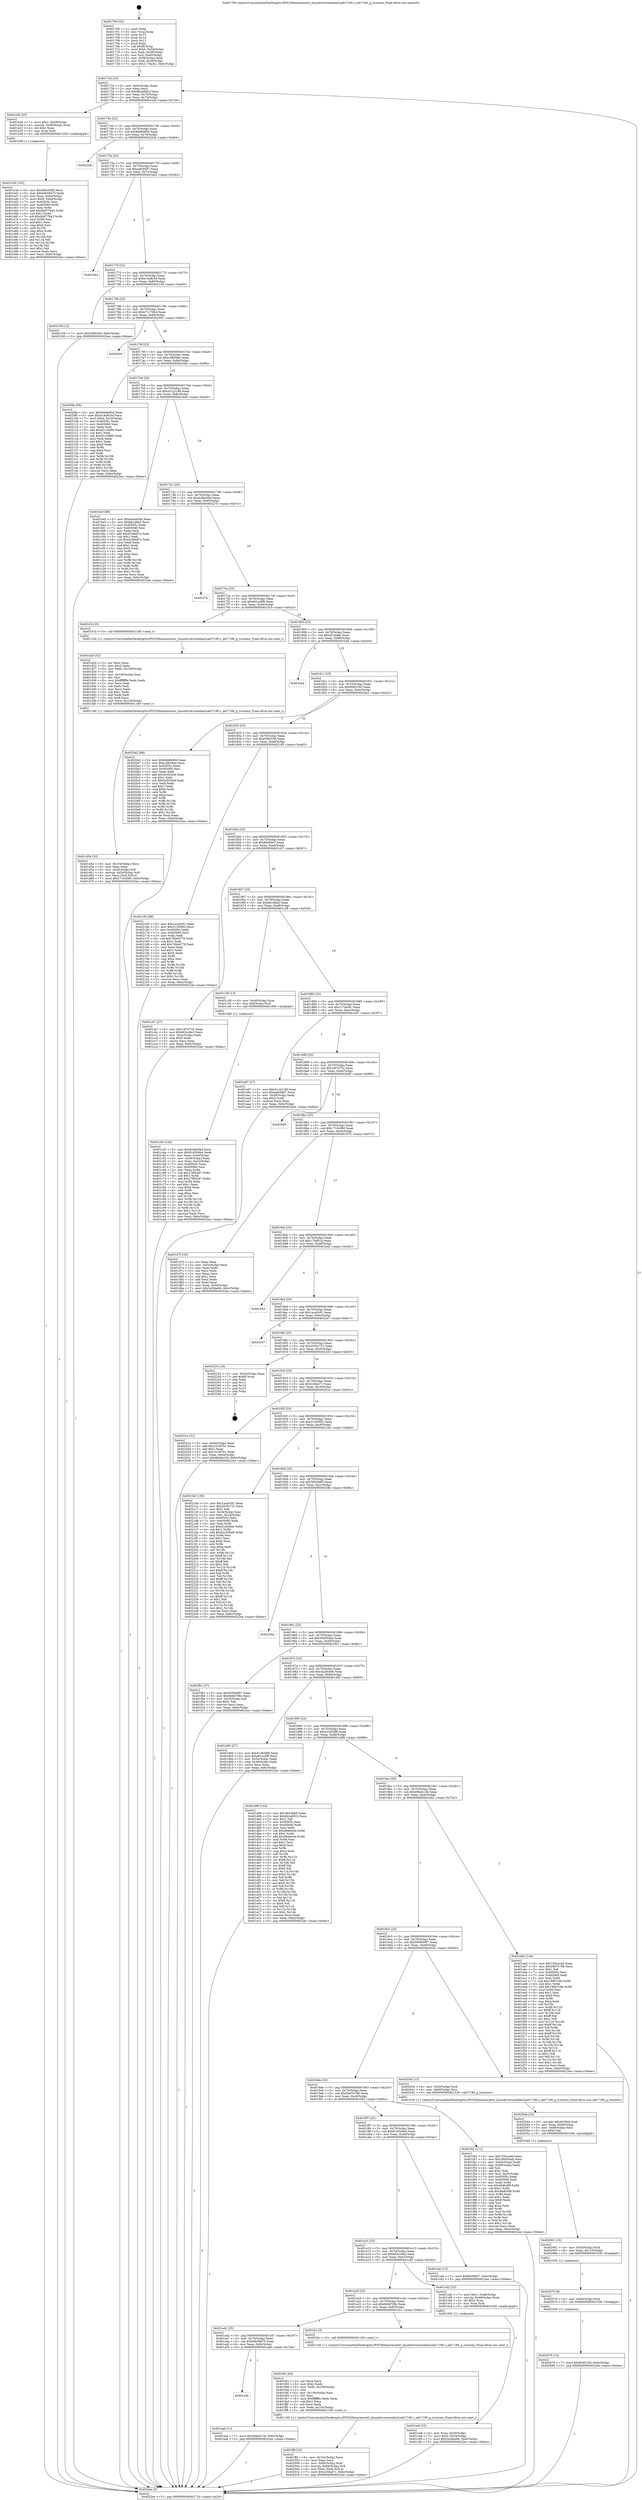 digraph "0x401700" {
  label = "0x401700 (/mnt/c/Users/mathe/Desktop/tcc/POCII/binaries/extr_linuxdriversmediai2cadv7180.c_adv7180_g_tvnorms_Final-ollvm.out::main(0))"
  labelloc = "t"
  node[shape=record]

  Entry [label="",width=0.3,height=0.3,shape=circle,fillcolor=black,style=filled]
  "0x40172d" [label="{
     0x40172d [23]\l
     | [instrs]\l
     &nbsp;&nbsp;0x40172d \<+3\>: mov -0x6c(%rbp),%eax\l
     &nbsp;&nbsp;0x401730 \<+2\>: mov %eax,%ecx\l
     &nbsp;&nbsp;0x401732 \<+6\>: sub $0x8b2a8923,%ecx\l
     &nbsp;&nbsp;0x401738 \<+3\>: mov %eax,-0x70(%rbp)\l
     &nbsp;&nbsp;0x40173b \<+3\>: mov %ecx,-0x74(%rbp)\l
     &nbsp;&nbsp;0x40173e \<+6\>: je 0000000000401e26 \<main+0x726\>\l
  }"]
  "0x401e26" [label="{
     0x401e26 [23]\l
     | [instrs]\l
     &nbsp;&nbsp;0x401e26 \<+7\>: movl $0x1,-0x58(%rbp)\l
     &nbsp;&nbsp;0x401e2d \<+4\>: movslq -0x58(%rbp),%rax\l
     &nbsp;&nbsp;0x401e31 \<+4\>: shl $0x2,%rax\l
     &nbsp;&nbsp;0x401e35 \<+3\>: mov %rax,%rdi\l
     &nbsp;&nbsp;0x401e38 \<+5\>: call 0000000000401050 \<malloc@plt\>\l
     | [calls]\l
     &nbsp;&nbsp;0x401050 \{1\} (unknown)\l
  }"]
  "0x401744" [label="{
     0x401744 [22]\l
     | [instrs]\l
     &nbsp;&nbsp;0x401744 \<+5\>: jmp 0000000000401749 \<main+0x49\>\l
     &nbsp;&nbsp;0x401749 \<+3\>: mov -0x70(%rbp),%eax\l
     &nbsp;&nbsp;0x40174c \<+5\>: sub $0x9eb9e85d,%eax\l
     &nbsp;&nbsp;0x401751 \<+3\>: mov %eax,-0x78(%rbp)\l
     &nbsp;&nbsp;0x401754 \<+6\>: je 00000000004022d4 \<main+0xbd4\>\l
  }"]
  Exit [label="",width=0.3,height=0.3,shape=circle,fillcolor=black,style=filled,peripheries=2]
  "0x4022d4" [label="{
     0x4022d4\l
  }", style=dashed]
  "0x40175a" [label="{
     0x40175a [22]\l
     | [instrs]\l
     &nbsp;&nbsp;0x40175a \<+5\>: jmp 000000000040175f \<main+0x5f\>\l
     &nbsp;&nbsp;0x40175f \<+3\>: mov -0x70(%rbp),%eax\l
     &nbsp;&nbsp;0x401762 \<+5\>: sub $0xaafc9487,%eax\l
     &nbsp;&nbsp;0x401767 \<+3\>: mov %eax,-0x7c(%rbp)\l
     &nbsp;&nbsp;0x40176a \<+6\>: je 0000000000401ab2 \<main+0x3b2\>\l
  }"]
  "0x402079" [label="{
     0x402079 [12]\l
     | [instrs]\l
     &nbsp;&nbsp;0x402079 \<+7\>: movl $0xf04f2160,-0x6c(%rbp)\l
     &nbsp;&nbsp;0x402080 \<+5\>: jmp 00000000004022ee \<main+0xbee\>\l
  }"]
  "0x401ab2" [label="{
     0x401ab2\l
  }", style=dashed]
  "0x401770" [label="{
     0x401770 [22]\l
     | [instrs]\l
     &nbsp;&nbsp;0x401770 \<+5\>: jmp 0000000000401775 \<main+0x75\>\l
     &nbsp;&nbsp;0x401775 \<+3\>: mov -0x70(%rbp),%eax\l
     &nbsp;&nbsp;0x401778 \<+5\>: sub $0xb14d8c5d,%eax\l
     &nbsp;&nbsp;0x40177d \<+3\>: mov %eax,-0x80(%rbp)\l
     &nbsp;&nbsp;0x401780 \<+6\>: je 0000000000402159 \<main+0xa59\>\l
  }"]
  "0x402070" [label="{
     0x402070 [9]\l
     | [instrs]\l
     &nbsp;&nbsp;0x402070 \<+4\>: mov -0x60(%rbp),%rdi\l
     &nbsp;&nbsp;0x402074 \<+5\>: call 0000000000401030 \<free@plt\>\l
     | [calls]\l
     &nbsp;&nbsp;0x401030 \{1\} (unknown)\l
  }"]
  "0x402159" [label="{
     0x402159 [12]\l
     | [instrs]\l
     &nbsp;&nbsp;0x402159 \<+7\>: movl $0xf1f60336,-0x6c(%rbp)\l
     &nbsp;&nbsp;0x402160 \<+5\>: jmp 00000000004022ee \<main+0xbee\>\l
  }"]
  "0x401786" [label="{
     0x401786 [25]\l
     | [instrs]\l
     &nbsp;&nbsp;0x401786 \<+5\>: jmp 000000000040178b \<main+0x8b\>\l
     &nbsp;&nbsp;0x40178b \<+3\>: mov -0x70(%rbp),%eax\l
     &nbsp;&nbsp;0x40178e \<+5\>: sub $0xb71176b4,%eax\l
     &nbsp;&nbsp;0x401793 \<+6\>: mov %eax,-0x84(%rbp)\l
     &nbsp;&nbsp;0x401799 \<+6\>: je 0000000000402091 \<main+0x991\>\l
  }"]
  "0x402061" [label="{
     0x402061 [15]\l
     | [instrs]\l
     &nbsp;&nbsp;0x402061 \<+4\>: mov -0x50(%rbp),%rdi\l
     &nbsp;&nbsp;0x402065 \<+6\>: mov %eax,-0x110(%rbp)\l
     &nbsp;&nbsp;0x40206b \<+5\>: call 0000000000401030 \<free@plt\>\l
     | [calls]\l
     &nbsp;&nbsp;0x401030 \{1\} (unknown)\l
  }"]
  "0x402091" [label="{
     0x402091\l
  }", style=dashed]
  "0x40179f" [label="{
     0x40179f [25]\l
     | [instrs]\l
     &nbsp;&nbsp;0x40179f \<+5\>: jmp 00000000004017a4 \<main+0xa4\>\l
     &nbsp;&nbsp;0x4017a4 \<+3\>: mov -0x70(%rbp),%eax\l
     &nbsp;&nbsp;0x4017a7 \<+5\>: sub $0xc3fb59ee,%eax\l
     &nbsp;&nbsp;0x4017ac \<+6\>: mov %eax,-0x88(%rbp)\l
     &nbsp;&nbsp;0x4017b2 \<+6\>: je 00000000004020fa \<main+0x9fa\>\l
  }"]
  "0x40204a" [label="{
     0x40204a [23]\l
     | [instrs]\l
     &nbsp;&nbsp;0x40204a \<+10\>: movabs $0x4030b6,%rdi\l
     &nbsp;&nbsp;0x402054 \<+3\>: mov %eax,-0x68(%rbp)\l
     &nbsp;&nbsp;0x402057 \<+3\>: mov -0x68(%rbp),%esi\l
     &nbsp;&nbsp;0x40205a \<+2\>: mov $0x0,%al\l
     &nbsp;&nbsp;0x40205c \<+5\>: call 0000000000401040 \<printf@plt\>\l
     | [calls]\l
     &nbsp;&nbsp;0x401040 \{1\} (unknown)\l
  }"]
  "0x4020fa" [label="{
     0x4020fa [95]\l
     | [instrs]\l
     &nbsp;&nbsp;0x4020fa \<+5\>: mov $0x9eb9e85d,%eax\l
     &nbsp;&nbsp;0x4020ff \<+5\>: mov $0xb14d8c5d,%ecx\l
     &nbsp;&nbsp;0x402104 \<+7\>: movl $0x0,-0x34(%rbp)\l
     &nbsp;&nbsp;0x40210b \<+7\>: mov 0x40505c,%edx\l
     &nbsp;&nbsp;0x402112 \<+7\>: mov 0x405060,%esi\l
     &nbsp;&nbsp;0x402119 \<+2\>: mov %edx,%edi\l
     &nbsp;&nbsp;0x40211b \<+6\>: add $0xd21448f4,%edi\l
     &nbsp;&nbsp;0x402121 \<+3\>: sub $0x1,%edi\l
     &nbsp;&nbsp;0x402124 \<+6\>: sub $0xd21448f4,%edi\l
     &nbsp;&nbsp;0x40212a \<+3\>: imul %edi,%edx\l
     &nbsp;&nbsp;0x40212d \<+3\>: and $0x1,%edx\l
     &nbsp;&nbsp;0x402130 \<+3\>: cmp $0x0,%edx\l
     &nbsp;&nbsp;0x402133 \<+4\>: sete %r8b\l
     &nbsp;&nbsp;0x402137 \<+3\>: cmp $0xa,%esi\l
     &nbsp;&nbsp;0x40213a \<+4\>: setl %r9b\l
     &nbsp;&nbsp;0x40213e \<+3\>: mov %r8b,%r10b\l
     &nbsp;&nbsp;0x402141 \<+3\>: and %r9b,%r10b\l
     &nbsp;&nbsp;0x402144 \<+3\>: xor %r9b,%r8b\l
     &nbsp;&nbsp;0x402147 \<+3\>: or %r8b,%r10b\l
     &nbsp;&nbsp;0x40214a \<+4\>: test $0x1,%r10b\l
     &nbsp;&nbsp;0x40214e \<+3\>: cmovne %ecx,%eax\l
     &nbsp;&nbsp;0x402151 \<+3\>: mov %eax,-0x6c(%rbp)\l
     &nbsp;&nbsp;0x402154 \<+5\>: jmp 00000000004022ee \<main+0xbee\>\l
  }"]
  "0x4017b8" [label="{
     0x4017b8 [25]\l
     | [instrs]\l
     &nbsp;&nbsp;0x4017b8 \<+5\>: jmp 00000000004017bd \<main+0xbd\>\l
     &nbsp;&nbsp;0x4017bd \<+3\>: mov -0x70(%rbp),%eax\l
     &nbsp;&nbsp;0x4017c0 \<+5\>: sub $0xd1c22166,%eax\l
     &nbsp;&nbsp;0x4017c5 \<+6\>: mov %eax,-0x8c(%rbp)\l
     &nbsp;&nbsp;0x4017cb \<+6\>: je 0000000000401be0 \<main+0x4e0\>\l
  }"]
  "0x401ffd" [label="{
     0x401ffd [33]\l
     | [instrs]\l
     &nbsp;&nbsp;0x401ffd \<+6\>: mov -0x10c(%rbp),%ecx\l
     &nbsp;&nbsp;0x402003 \<+3\>: imul %eax,%ecx\l
     &nbsp;&nbsp;0x402006 \<+4\>: mov -0x60(%rbp),%rdi\l
     &nbsp;&nbsp;0x40200a \<+4\>: movslq -0x64(%rbp),%r8\l
     &nbsp;&nbsp;0x40200e \<+4\>: mov %ecx,(%rdi,%r8,4)\l
     &nbsp;&nbsp;0x402012 \<+7\>: movl $0x2c5fad71,-0x6c(%rbp)\l
     &nbsp;&nbsp;0x402019 \<+5\>: jmp 00000000004022ee \<main+0xbee\>\l
  }"]
  "0x401be0" [label="{
     0x401be0 [88]\l
     | [instrs]\l
     &nbsp;&nbsp;0x401be0 \<+5\>: mov $0xdc8eb5bd,%eax\l
     &nbsp;&nbsp;0x401be5 \<+5\>: mov $0xbb1d6e2,%ecx\l
     &nbsp;&nbsp;0x401bea \<+7\>: mov 0x40505c,%edx\l
     &nbsp;&nbsp;0x401bf1 \<+7\>: mov 0x405060,%esi\l
     &nbsp;&nbsp;0x401bf8 \<+2\>: mov %edx,%edi\l
     &nbsp;&nbsp;0x401bfa \<+6\>: add $0x4248e87c,%edi\l
     &nbsp;&nbsp;0x401c00 \<+3\>: sub $0x1,%edi\l
     &nbsp;&nbsp;0x401c03 \<+6\>: sub $0x4248e87c,%edi\l
     &nbsp;&nbsp;0x401c09 \<+3\>: imul %edi,%edx\l
     &nbsp;&nbsp;0x401c0c \<+3\>: and $0x1,%edx\l
     &nbsp;&nbsp;0x401c0f \<+3\>: cmp $0x0,%edx\l
     &nbsp;&nbsp;0x401c12 \<+4\>: sete %r8b\l
     &nbsp;&nbsp;0x401c16 \<+3\>: cmp $0xa,%esi\l
     &nbsp;&nbsp;0x401c19 \<+4\>: setl %r9b\l
     &nbsp;&nbsp;0x401c1d \<+3\>: mov %r8b,%r10b\l
     &nbsp;&nbsp;0x401c20 \<+3\>: and %r9b,%r10b\l
     &nbsp;&nbsp;0x401c23 \<+3\>: xor %r9b,%r8b\l
     &nbsp;&nbsp;0x401c26 \<+3\>: or %r8b,%r10b\l
     &nbsp;&nbsp;0x401c29 \<+4\>: test $0x1,%r10b\l
     &nbsp;&nbsp;0x401c2d \<+3\>: cmovne %ecx,%eax\l
     &nbsp;&nbsp;0x401c30 \<+3\>: mov %eax,-0x6c(%rbp)\l
     &nbsp;&nbsp;0x401c33 \<+5\>: jmp 00000000004022ee \<main+0xbee\>\l
  }"]
  "0x4017d1" [label="{
     0x4017d1 [25]\l
     | [instrs]\l
     &nbsp;&nbsp;0x4017d1 \<+5\>: jmp 00000000004017d6 \<main+0xd6\>\l
     &nbsp;&nbsp;0x4017d6 \<+3\>: mov -0x70(%rbp),%eax\l
     &nbsp;&nbsp;0x4017d9 \<+5\>: sub $0xdc8eb5bd,%eax\l
     &nbsp;&nbsp;0x4017de \<+6\>: mov %eax,-0x90(%rbp)\l
     &nbsp;&nbsp;0x4017e4 \<+6\>: je 000000000040227e \<main+0xb7e\>\l
  }"]
  "0x401fd1" [label="{
     0x401fd1 [44]\l
     | [instrs]\l
     &nbsp;&nbsp;0x401fd1 \<+2\>: xor %ecx,%ecx\l
     &nbsp;&nbsp;0x401fd3 \<+5\>: mov $0x2,%edx\l
     &nbsp;&nbsp;0x401fd8 \<+6\>: mov %edx,-0x108(%rbp)\l
     &nbsp;&nbsp;0x401fde \<+1\>: cltd\l
     &nbsp;&nbsp;0x401fdf \<+6\>: mov -0x108(%rbp),%esi\l
     &nbsp;&nbsp;0x401fe5 \<+2\>: idiv %esi\l
     &nbsp;&nbsp;0x401fe7 \<+6\>: imul $0xfffffffe,%edx,%edx\l
     &nbsp;&nbsp;0x401fed \<+3\>: sub $0x1,%ecx\l
     &nbsp;&nbsp;0x401ff0 \<+2\>: sub %ecx,%edx\l
     &nbsp;&nbsp;0x401ff2 \<+6\>: mov %edx,-0x10c(%rbp)\l
     &nbsp;&nbsp;0x401ff8 \<+5\>: call 0000000000401160 \<next_i\>\l
     | [calls]\l
     &nbsp;&nbsp;0x401160 \{1\} (/mnt/c/Users/mathe/Desktop/tcc/POCII/binaries/extr_linuxdriversmediai2cadv7180.c_adv7180_g_tvnorms_Final-ollvm.out::next_i)\l
  }"]
  "0x40227e" [label="{
     0x40227e\l
  }", style=dashed]
  "0x4017ea" [label="{
     0x4017ea [25]\l
     | [instrs]\l
     &nbsp;&nbsp;0x4017ea \<+5\>: jmp 00000000004017ef \<main+0xef\>\l
     &nbsp;&nbsp;0x4017ef \<+3\>: mov -0x70(%rbp),%eax\l
     &nbsp;&nbsp;0x4017f2 \<+5\>: sub $0xe61ac6f9,%eax\l
     &nbsp;&nbsp;0x4017f7 \<+6\>: mov %eax,-0x94(%rbp)\l
     &nbsp;&nbsp;0x4017fd \<+6\>: je 0000000000401d1b \<main+0x61b\>\l
  }"]
  "0x401a5b" [label="{
     0x401a5b\l
  }", style=dashed]
  "0x401d1b" [label="{
     0x401d1b [5]\l
     | [instrs]\l
     &nbsp;&nbsp;0x401d1b \<+5\>: call 0000000000401160 \<next_i\>\l
     | [calls]\l
     &nbsp;&nbsp;0x401160 \{1\} (/mnt/c/Users/mathe/Desktop/tcc/POCII/binaries/extr_linuxdriversmediai2cadv7180.c_adv7180_g_tvnorms_Final-ollvm.out::next_i)\l
  }"]
  "0x401803" [label="{
     0x401803 [25]\l
     | [instrs]\l
     &nbsp;&nbsp;0x401803 \<+5\>: jmp 0000000000401808 \<main+0x108\>\l
     &nbsp;&nbsp;0x401808 \<+3\>: mov -0x70(%rbp),%eax\l
     &nbsp;&nbsp;0x40180b \<+5\>: sub $0xef1cdafb,%eax\l
     &nbsp;&nbsp;0x401810 \<+6\>: mov %eax,-0x98(%rbp)\l
     &nbsp;&nbsp;0x401816 \<+6\>: je 0000000000401bd4 \<main+0x4d4\>\l
  }"]
  "0x401ea6" [label="{
     0x401ea6 [12]\l
     | [instrs]\l
     &nbsp;&nbsp;0x401ea6 \<+7\>: movl $0x494eb13b,-0x6c(%rbp)\l
     &nbsp;&nbsp;0x401ead \<+5\>: jmp 00000000004022ee \<main+0xbee\>\l
  }"]
  "0x401bd4" [label="{
     0x401bd4\l
  }", style=dashed]
  "0x40181c" [label="{
     0x40181c [25]\l
     | [instrs]\l
     &nbsp;&nbsp;0x40181c \<+5\>: jmp 0000000000401821 \<main+0x121\>\l
     &nbsp;&nbsp;0x401821 \<+3\>: mov -0x70(%rbp),%eax\l
     &nbsp;&nbsp;0x401824 \<+5\>: sub $0xf04f2160,%eax\l
     &nbsp;&nbsp;0x401829 \<+6\>: mov %eax,-0x9c(%rbp)\l
     &nbsp;&nbsp;0x40182f \<+6\>: je 00000000004020a2 \<main+0x9a2\>\l
  }"]
  "0x401a42" [label="{
     0x401a42 [25]\l
     | [instrs]\l
     &nbsp;&nbsp;0x401a42 \<+5\>: jmp 0000000000401a47 \<main+0x347\>\l
     &nbsp;&nbsp;0x401a47 \<+3\>: mov -0x70(%rbp),%eax\l
     &nbsp;&nbsp;0x401a4a \<+5\>: sub $0x6db59d75,%eax\l
     &nbsp;&nbsp;0x401a4f \<+6\>: mov %eax,-0xf4(%rbp)\l
     &nbsp;&nbsp;0x401a55 \<+6\>: je 0000000000401ea6 \<main+0x7a6\>\l
  }"]
  "0x4020a2" [label="{
     0x4020a2 [88]\l
     | [instrs]\l
     &nbsp;&nbsp;0x4020a2 \<+5\>: mov $0x9eb9e85d,%eax\l
     &nbsp;&nbsp;0x4020a7 \<+5\>: mov $0xc3fb59ee,%ecx\l
     &nbsp;&nbsp;0x4020ac \<+7\>: mov 0x40505c,%edx\l
     &nbsp;&nbsp;0x4020b3 \<+7\>: mov 0x405060,%esi\l
     &nbsp;&nbsp;0x4020ba \<+2\>: mov %edx,%edi\l
     &nbsp;&nbsp;0x4020bc \<+6\>: add $0x3e3f1b0d,%edi\l
     &nbsp;&nbsp;0x4020c2 \<+3\>: sub $0x1,%edi\l
     &nbsp;&nbsp;0x4020c5 \<+6\>: sub $0x3e3f1b0d,%edi\l
     &nbsp;&nbsp;0x4020cb \<+3\>: imul %edi,%edx\l
     &nbsp;&nbsp;0x4020ce \<+3\>: and $0x1,%edx\l
     &nbsp;&nbsp;0x4020d1 \<+3\>: cmp $0x0,%edx\l
     &nbsp;&nbsp;0x4020d4 \<+4\>: sete %r8b\l
     &nbsp;&nbsp;0x4020d8 \<+3\>: cmp $0xa,%esi\l
     &nbsp;&nbsp;0x4020db \<+4\>: setl %r9b\l
     &nbsp;&nbsp;0x4020df \<+3\>: mov %r8b,%r10b\l
     &nbsp;&nbsp;0x4020e2 \<+3\>: and %r9b,%r10b\l
     &nbsp;&nbsp;0x4020e5 \<+3\>: xor %r9b,%r8b\l
     &nbsp;&nbsp;0x4020e8 \<+3\>: or %r8b,%r10b\l
     &nbsp;&nbsp;0x4020eb \<+4\>: test $0x1,%r10b\l
     &nbsp;&nbsp;0x4020ef \<+3\>: cmovne %ecx,%eax\l
     &nbsp;&nbsp;0x4020f2 \<+3\>: mov %eax,-0x6c(%rbp)\l
     &nbsp;&nbsp;0x4020f5 \<+5\>: jmp 00000000004022ee \<main+0xbee\>\l
  }"]
  "0x401835" [label="{
     0x401835 [25]\l
     | [instrs]\l
     &nbsp;&nbsp;0x401835 \<+5\>: jmp 000000000040183a \<main+0x13a\>\l
     &nbsp;&nbsp;0x40183a \<+3\>: mov -0x70(%rbp),%eax\l
     &nbsp;&nbsp;0x40183d \<+5\>: sub $0xf1f60336,%eax\l
     &nbsp;&nbsp;0x401842 \<+6\>: mov %eax,-0xa0(%rbp)\l
     &nbsp;&nbsp;0x401848 \<+6\>: je 0000000000402165 \<main+0xa65\>\l
  }"]
  "0x401fcc" [label="{
     0x401fcc [5]\l
     | [instrs]\l
     &nbsp;&nbsp;0x401fcc \<+5\>: call 0000000000401160 \<next_i\>\l
     | [calls]\l
     &nbsp;&nbsp;0x401160 \{1\} (/mnt/c/Users/mathe/Desktop/tcc/POCII/binaries/extr_linuxdriversmediai2cadv7180.c_adv7180_g_tvnorms_Final-ollvm.out::next_i)\l
  }"]
  "0x402165" [label="{
     0x402165 [88]\l
     | [instrs]\l
     &nbsp;&nbsp;0x402165 \<+5\>: mov $0x1aca5c91,%eax\l
     &nbsp;&nbsp;0x40216a \<+5\>: mov $0x31305f02,%ecx\l
     &nbsp;&nbsp;0x40216f \<+7\>: mov 0x40505c,%edx\l
     &nbsp;&nbsp;0x402176 \<+7\>: mov 0x405060,%esi\l
     &nbsp;&nbsp;0x40217d \<+2\>: mov %edx,%edi\l
     &nbsp;&nbsp;0x40217f \<+6\>: sub $0x76bbd778,%edi\l
     &nbsp;&nbsp;0x402185 \<+3\>: sub $0x1,%edi\l
     &nbsp;&nbsp;0x402188 \<+6\>: add $0x76bbd778,%edi\l
     &nbsp;&nbsp;0x40218e \<+3\>: imul %edi,%edx\l
     &nbsp;&nbsp;0x402191 \<+3\>: and $0x1,%edx\l
     &nbsp;&nbsp;0x402194 \<+3\>: cmp $0x0,%edx\l
     &nbsp;&nbsp;0x402197 \<+4\>: sete %r8b\l
     &nbsp;&nbsp;0x40219b \<+3\>: cmp $0xa,%esi\l
     &nbsp;&nbsp;0x40219e \<+4\>: setl %r9b\l
     &nbsp;&nbsp;0x4021a2 \<+3\>: mov %r8b,%r10b\l
     &nbsp;&nbsp;0x4021a5 \<+3\>: and %r9b,%r10b\l
     &nbsp;&nbsp;0x4021a8 \<+3\>: xor %r9b,%r8b\l
     &nbsp;&nbsp;0x4021ab \<+3\>: or %r8b,%r10b\l
     &nbsp;&nbsp;0x4021ae \<+4\>: test $0x1,%r10b\l
     &nbsp;&nbsp;0x4021b2 \<+3\>: cmovne %ecx,%eax\l
     &nbsp;&nbsp;0x4021b5 \<+3\>: mov %eax,-0x6c(%rbp)\l
     &nbsp;&nbsp;0x4021b8 \<+5\>: jmp 00000000004022ee \<main+0xbee\>\l
  }"]
  "0x40184e" [label="{
     0x40184e [25]\l
     | [instrs]\l
     &nbsp;&nbsp;0x40184e \<+5\>: jmp 0000000000401853 \<main+0x153\>\l
     &nbsp;&nbsp;0x401853 \<+3\>: mov -0x70(%rbp),%eax\l
     &nbsp;&nbsp;0x401856 \<+5\>: sub $0x8d39d07,%eax\l
     &nbsp;&nbsp;0x40185b \<+6\>: mov %eax,-0xa4(%rbp)\l
     &nbsp;&nbsp;0x401861 \<+6\>: je 0000000000401cb7 \<main+0x5b7\>\l
  }"]
  "0x401e3d" [label="{
     0x401e3d [105]\l
     | [instrs]\l
     &nbsp;&nbsp;0x401e3d \<+5\>: mov $0x383c94f5,%ecx\l
     &nbsp;&nbsp;0x401e42 \<+5\>: mov $0x6db59d75,%edx\l
     &nbsp;&nbsp;0x401e47 \<+4\>: mov %rax,-0x60(%rbp)\l
     &nbsp;&nbsp;0x401e4b \<+7\>: movl $0x0,-0x64(%rbp)\l
     &nbsp;&nbsp;0x401e52 \<+7\>: mov 0x40505c,%esi\l
     &nbsp;&nbsp;0x401e59 \<+8\>: mov 0x405060,%r8d\l
     &nbsp;&nbsp;0x401e61 \<+3\>: mov %esi,%r9d\l
     &nbsp;&nbsp;0x401e64 \<+7\>: add $0x4b977b43,%r9d\l
     &nbsp;&nbsp;0x401e6b \<+4\>: sub $0x1,%r9d\l
     &nbsp;&nbsp;0x401e6f \<+7\>: sub $0x4b977b43,%r9d\l
     &nbsp;&nbsp;0x401e76 \<+4\>: imul %r9d,%esi\l
     &nbsp;&nbsp;0x401e7a \<+3\>: and $0x1,%esi\l
     &nbsp;&nbsp;0x401e7d \<+3\>: cmp $0x0,%esi\l
     &nbsp;&nbsp;0x401e80 \<+4\>: sete %r10b\l
     &nbsp;&nbsp;0x401e84 \<+4\>: cmp $0xa,%r8d\l
     &nbsp;&nbsp;0x401e88 \<+4\>: setl %r11b\l
     &nbsp;&nbsp;0x401e8c \<+3\>: mov %r10b,%bl\l
     &nbsp;&nbsp;0x401e8f \<+3\>: and %r11b,%bl\l
     &nbsp;&nbsp;0x401e92 \<+3\>: xor %r11b,%r10b\l
     &nbsp;&nbsp;0x401e95 \<+3\>: or %r10b,%bl\l
     &nbsp;&nbsp;0x401e98 \<+3\>: test $0x1,%bl\l
     &nbsp;&nbsp;0x401e9b \<+3\>: cmovne %edx,%ecx\l
     &nbsp;&nbsp;0x401e9e \<+3\>: mov %ecx,-0x6c(%rbp)\l
     &nbsp;&nbsp;0x401ea1 \<+5\>: jmp 00000000004022ee \<main+0xbee\>\l
  }"]
  "0x401cb7" [label="{
     0x401cb7 [27]\l
     | [instrs]\l
     &nbsp;&nbsp;0x401cb7 \<+5\>: mov $0x14f7d752,%eax\l
     &nbsp;&nbsp;0x401cbc \<+5\>: mov $0x663cc8e2,%ecx\l
     &nbsp;&nbsp;0x401cc1 \<+3\>: mov -0x2c(%rbp),%edx\l
     &nbsp;&nbsp;0x401cc4 \<+3\>: cmp $0x0,%edx\l
     &nbsp;&nbsp;0x401cc7 \<+3\>: cmove %ecx,%eax\l
     &nbsp;&nbsp;0x401cca \<+3\>: mov %eax,-0x6c(%rbp)\l
     &nbsp;&nbsp;0x401ccd \<+5\>: jmp 00000000004022ee \<main+0xbee\>\l
  }"]
  "0x401867" [label="{
     0x401867 [25]\l
     | [instrs]\l
     &nbsp;&nbsp;0x401867 \<+5\>: jmp 000000000040186c \<main+0x16c\>\l
     &nbsp;&nbsp;0x40186c \<+3\>: mov -0x70(%rbp),%eax\l
     &nbsp;&nbsp;0x40186f \<+5\>: sub $0xbb1d6e2,%eax\l
     &nbsp;&nbsp;0x401874 \<+6\>: mov %eax,-0xa8(%rbp)\l
     &nbsp;&nbsp;0x40187a \<+6\>: je 0000000000401c38 \<main+0x538\>\l
  }"]
  "0x401d54" [label="{
     0x401d54 [33]\l
     | [instrs]\l
     &nbsp;&nbsp;0x401d54 \<+6\>: mov -0x104(%rbp),%ecx\l
     &nbsp;&nbsp;0x401d5a \<+3\>: imul %eax,%ecx\l
     &nbsp;&nbsp;0x401d5d \<+4\>: mov -0x50(%rbp),%r8\l
     &nbsp;&nbsp;0x401d61 \<+4\>: movslq -0x54(%rbp),%r9\l
     &nbsp;&nbsp;0x401d65 \<+4\>: mov %ecx,(%r8,%r9,4)\l
     &nbsp;&nbsp;0x401d69 \<+7\>: movl $0x1716c080,-0x6c(%rbp)\l
     &nbsp;&nbsp;0x401d70 \<+5\>: jmp 00000000004022ee \<main+0xbee\>\l
  }"]
  "0x401c38" [label="{
     0x401c38 [13]\l
     | [instrs]\l
     &nbsp;&nbsp;0x401c38 \<+4\>: mov -0x40(%rbp),%rax\l
     &nbsp;&nbsp;0x401c3c \<+4\>: mov 0x8(%rax),%rdi\l
     &nbsp;&nbsp;0x401c40 \<+5\>: call 0000000000401060 \<atoi@plt\>\l
     | [calls]\l
     &nbsp;&nbsp;0x401060 \{1\} (unknown)\l
  }"]
  "0x401880" [label="{
     0x401880 [25]\l
     | [instrs]\l
     &nbsp;&nbsp;0x401880 \<+5\>: jmp 0000000000401885 \<main+0x185\>\l
     &nbsp;&nbsp;0x401885 \<+3\>: mov -0x70(%rbp),%eax\l
     &nbsp;&nbsp;0x401888 \<+5\>: sub $0x117fac81,%eax\l
     &nbsp;&nbsp;0x40188d \<+6\>: mov %eax,-0xac(%rbp)\l
     &nbsp;&nbsp;0x401893 \<+6\>: je 0000000000401a97 \<main+0x397\>\l
  }"]
  "0x401d20" [label="{
     0x401d20 [52]\l
     | [instrs]\l
     &nbsp;&nbsp;0x401d20 \<+2\>: xor %ecx,%ecx\l
     &nbsp;&nbsp;0x401d22 \<+5\>: mov $0x2,%edx\l
     &nbsp;&nbsp;0x401d27 \<+6\>: mov %edx,-0x100(%rbp)\l
     &nbsp;&nbsp;0x401d2d \<+1\>: cltd\l
     &nbsp;&nbsp;0x401d2e \<+6\>: mov -0x100(%rbp),%esi\l
     &nbsp;&nbsp;0x401d34 \<+2\>: idiv %esi\l
     &nbsp;&nbsp;0x401d36 \<+6\>: imul $0xfffffffe,%edx,%edx\l
     &nbsp;&nbsp;0x401d3c \<+2\>: mov %ecx,%edi\l
     &nbsp;&nbsp;0x401d3e \<+2\>: sub %edx,%edi\l
     &nbsp;&nbsp;0x401d40 \<+2\>: mov %ecx,%edx\l
     &nbsp;&nbsp;0x401d42 \<+3\>: sub $0x1,%edx\l
     &nbsp;&nbsp;0x401d45 \<+2\>: add %edx,%edi\l
     &nbsp;&nbsp;0x401d47 \<+2\>: sub %edi,%ecx\l
     &nbsp;&nbsp;0x401d49 \<+6\>: mov %ecx,-0x104(%rbp)\l
     &nbsp;&nbsp;0x401d4f \<+5\>: call 0000000000401160 \<next_i\>\l
     | [calls]\l
     &nbsp;&nbsp;0x401160 \{1\} (/mnt/c/Users/mathe/Desktop/tcc/POCII/binaries/extr_linuxdriversmediai2cadv7180.c_adv7180_g_tvnorms_Final-ollvm.out::next_i)\l
  }"]
  "0x401a97" [label="{
     0x401a97 [27]\l
     | [instrs]\l
     &nbsp;&nbsp;0x401a97 \<+5\>: mov $0xd1c22166,%eax\l
     &nbsp;&nbsp;0x401a9c \<+5\>: mov $0xaafc9487,%ecx\l
     &nbsp;&nbsp;0x401aa1 \<+3\>: mov -0x30(%rbp),%edx\l
     &nbsp;&nbsp;0x401aa4 \<+3\>: cmp $0x2,%edx\l
     &nbsp;&nbsp;0x401aa7 \<+3\>: cmovne %ecx,%eax\l
     &nbsp;&nbsp;0x401aaa \<+3\>: mov %eax,-0x6c(%rbp)\l
     &nbsp;&nbsp;0x401aad \<+5\>: jmp 00000000004022ee \<main+0xbee\>\l
  }"]
  "0x401899" [label="{
     0x401899 [25]\l
     | [instrs]\l
     &nbsp;&nbsp;0x401899 \<+5\>: jmp 000000000040189e \<main+0x19e\>\l
     &nbsp;&nbsp;0x40189e \<+3\>: mov -0x70(%rbp),%eax\l
     &nbsp;&nbsp;0x4018a1 \<+5\>: sub $0x14f7d752,%eax\l
     &nbsp;&nbsp;0x4018a6 \<+6\>: mov %eax,-0xb0(%rbp)\l
     &nbsp;&nbsp;0x4018ac \<+6\>: je 0000000000402085 \<main+0x985\>\l
  }"]
  "0x4022ee" [label="{
     0x4022ee [5]\l
     | [instrs]\l
     &nbsp;&nbsp;0x4022ee \<+5\>: jmp 000000000040172d \<main+0x2d\>\l
  }"]
  "0x401700" [label="{
     0x401700 [45]\l
     | [instrs]\l
     &nbsp;&nbsp;0x401700 \<+1\>: push %rbp\l
     &nbsp;&nbsp;0x401701 \<+3\>: mov %rsp,%rbp\l
     &nbsp;&nbsp;0x401704 \<+2\>: push %r15\l
     &nbsp;&nbsp;0x401706 \<+2\>: push %r14\l
     &nbsp;&nbsp;0x401708 \<+2\>: push %r12\l
     &nbsp;&nbsp;0x40170a \<+1\>: push %rbx\l
     &nbsp;&nbsp;0x40170b \<+7\>: sub $0xf0,%rsp\l
     &nbsp;&nbsp;0x401712 \<+7\>: movl $0x0,-0x34(%rbp)\l
     &nbsp;&nbsp;0x401719 \<+3\>: mov %edi,-0x38(%rbp)\l
     &nbsp;&nbsp;0x40171c \<+4\>: mov %rsi,-0x40(%rbp)\l
     &nbsp;&nbsp;0x401720 \<+3\>: mov -0x38(%rbp),%edi\l
     &nbsp;&nbsp;0x401723 \<+3\>: mov %edi,-0x30(%rbp)\l
     &nbsp;&nbsp;0x401726 \<+7\>: movl $0x117fac81,-0x6c(%rbp)\l
  }"]
  "0x401c45" [label="{
     0x401c45 [102]\l
     | [instrs]\l
     &nbsp;&nbsp;0x401c45 \<+5\>: mov $0xdc8eb5bd,%ecx\l
     &nbsp;&nbsp;0x401c4a \<+5\>: mov $0x61d50db4,%edx\l
     &nbsp;&nbsp;0x401c4f \<+3\>: mov %eax,-0x44(%rbp)\l
     &nbsp;&nbsp;0x401c52 \<+3\>: mov -0x44(%rbp),%eax\l
     &nbsp;&nbsp;0x401c55 \<+3\>: mov %eax,-0x2c(%rbp)\l
     &nbsp;&nbsp;0x401c58 \<+7\>: mov 0x40505c,%eax\l
     &nbsp;&nbsp;0x401c5f \<+7\>: mov 0x405060,%esi\l
     &nbsp;&nbsp;0x401c66 \<+3\>: mov %eax,%r8d\l
     &nbsp;&nbsp;0x401c69 \<+7\>: sub $0x27f84287,%r8d\l
     &nbsp;&nbsp;0x401c70 \<+4\>: sub $0x1,%r8d\l
     &nbsp;&nbsp;0x401c74 \<+7\>: add $0x27f84287,%r8d\l
     &nbsp;&nbsp;0x401c7b \<+4\>: imul %r8d,%eax\l
     &nbsp;&nbsp;0x401c7f \<+3\>: and $0x1,%eax\l
     &nbsp;&nbsp;0x401c82 \<+3\>: cmp $0x0,%eax\l
     &nbsp;&nbsp;0x401c85 \<+4\>: sete %r9b\l
     &nbsp;&nbsp;0x401c89 \<+3\>: cmp $0xa,%esi\l
     &nbsp;&nbsp;0x401c8c \<+4\>: setl %r10b\l
     &nbsp;&nbsp;0x401c90 \<+3\>: mov %r9b,%r11b\l
     &nbsp;&nbsp;0x401c93 \<+3\>: and %r10b,%r11b\l
     &nbsp;&nbsp;0x401c96 \<+3\>: xor %r10b,%r9b\l
     &nbsp;&nbsp;0x401c99 \<+3\>: or %r9b,%r11b\l
     &nbsp;&nbsp;0x401c9c \<+4\>: test $0x1,%r11b\l
     &nbsp;&nbsp;0x401ca0 \<+3\>: cmovne %edx,%ecx\l
     &nbsp;&nbsp;0x401ca3 \<+3\>: mov %ecx,-0x6c(%rbp)\l
     &nbsp;&nbsp;0x401ca6 \<+5\>: jmp 00000000004022ee \<main+0xbee\>\l
  }"]
  "0x401ce9" [label="{
     0x401ce9 [23]\l
     | [instrs]\l
     &nbsp;&nbsp;0x401ce9 \<+4\>: mov %rax,-0x50(%rbp)\l
     &nbsp;&nbsp;0x401ced \<+7\>: movl $0x0,-0x54(%rbp)\l
     &nbsp;&nbsp;0x401cf4 \<+7\>: movl $0x3a2bbe66,-0x6c(%rbp)\l
     &nbsp;&nbsp;0x401cfb \<+5\>: jmp 00000000004022ee \<main+0xbee\>\l
  }"]
  "0x402085" [label="{
     0x402085\l
  }", style=dashed]
  "0x4018b2" [label="{
     0x4018b2 [25]\l
     | [instrs]\l
     &nbsp;&nbsp;0x4018b2 \<+5\>: jmp 00000000004018b7 \<main+0x1b7\>\l
     &nbsp;&nbsp;0x4018b7 \<+3\>: mov -0x70(%rbp),%eax\l
     &nbsp;&nbsp;0x4018ba \<+5\>: sub $0x1716c080,%eax\l
     &nbsp;&nbsp;0x4018bf \<+6\>: mov %eax,-0xb4(%rbp)\l
     &nbsp;&nbsp;0x4018c5 \<+6\>: je 0000000000401d75 \<main+0x675\>\l
  }"]
  "0x401a29" [label="{
     0x401a29 [25]\l
     | [instrs]\l
     &nbsp;&nbsp;0x401a29 \<+5\>: jmp 0000000000401a2e \<main+0x32e\>\l
     &nbsp;&nbsp;0x401a2e \<+3\>: mov -0x70(%rbp),%eax\l
     &nbsp;&nbsp;0x401a31 \<+5\>: sub $0x6b9d708c,%eax\l
     &nbsp;&nbsp;0x401a36 \<+6\>: mov %eax,-0xf0(%rbp)\l
     &nbsp;&nbsp;0x401a3c \<+6\>: je 0000000000401fcc \<main+0x8cc\>\l
  }"]
  "0x401d75" [label="{
     0x401d75 [33]\l
     | [instrs]\l
     &nbsp;&nbsp;0x401d75 \<+2\>: xor %eax,%eax\l
     &nbsp;&nbsp;0x401d77 \<+3\>: mov -0x54(%rbp),%ecx\l
     &nbsp;&nbsp;0x401d7a \<+2\>: mov %eax,%edx\l
     &nbsp;&nbsp;0x401d7c \<+2\>: sub %ecx,%edx\l
     &nbsp;&nbsp;0x401d7e \<+2\>: mov %eax,%ecx\l
     &nbsp;&nbsp;0x401d80 \<+3\>: sub $0x1,%ecx\l
     &nbsp;&nbsp;0x401d83 \<+2\>: add %ecx,%edx\l
     &nbsp;&nbsp;0x401d85 \<+2\>: sub %edx,%eax\l
     &nbsp;&nbsp;0x401d87 \<+3\>: mov %eax,-0x54(%rbp)\l
     &nbsp;&nbsp;0x401d8a \<+7\>: movl $0x3a2bbe66,-0x6c(%rbp)\l
     &nbsp;&nbsp;0x401d91 \<+5\>: jmp 00000000004022ee \<main+0xbee\>\l
  }"]
  "0x4018cb" [label="{
     0x4018cb [25]\l
     | [instrs]\l
     &nbsp;&nbsp;0x4018cb \<+5\>: jmp 00000000004018d0 \<main+0x1d0\>\l
     &nbsp;&nbsp;0x4018d0 \<+3\>: mov -0x70(%rbp),%eax\l
     &nbsp;&nbsp;0x4018d3 \<+5\>: sub $0x17faf01d,%eax\l
     &nbsp;&nbsp;0x4018d8 \<+6\>: mov %eax,-0xb8(%rbp)\l
     &nbsp;&nbsp;0x4018de \<+6\>: je 0000000000401b42 \<main+0x442\>\l
  }"]
  "0x401cd2" [label="{
     0x401cd2 [23]\l
     | [instrs]\l
     &nbsp;&nbsp;0x401cd2 \<+7\>: movl $0x1,-0x48(%rbp)\l
     &nbsp;&nbsp;0x401cd9 \<+4\>: movslq -0x48(%rbp),%rax\l
     &nbsp;&nbsp;0x401cdd \<+4\>: shl $0x2,%rax\l
     &nbsp;&nbsp;0x401ce1 \<+3\>: mov %rax,%rdi\l
     &nbsp;&nbsp;0x401ce4 \<+5\>: call 0000000000401050 \<malloc@plt\>\l
     | [calls]\l
     &nbsp;&nbsp;0x401050 \{1\} (unknown)\l
  }"]
  "0x401b42" [label="{
     0x401b42\l
  }", style=dashed]
  "0x4018e4" [label="{
     0x4018e4 [25]\l
     | [instrs]\l
     &nbsp;&nbsp;0x4018e4 \<+5\>: jmp 00000000004018e9 \<main+0x1e9\>\l
     &nbsp;&nbsp;0x4018e9 \<+3\>: mov -0x70(%rbp),%eax\l
     &nbsp;&nbsp;0x4018ec \<+5\>: sub $0x1aca5c91,%eax\l
     &nbsp;&nbsp;0x4018f1 \<+6\>: mov %eax,-0xbc(%rbp)\l
     &nbsp;&nbsp;0x4018f7 \<+6\>: je 00000000004022e7 \<main+0xbe7\>\l
  }"]
  "0x401a10" [label="{
     0x401a10 [25]\l
     | [instrs]\l
     &nbsp;&nbsp;0x401a10 \<+5\>: jmp 0000000000401a15 \<main+0x315\>\l
     &nbsp;&nbsp;0x401a15 \<+3\>: mov -0x70(%rbp),%eax\l
     &nbsp;&nbsp;0x401a18 \<+5\>: sub $0x663cc8e2,%eax\l
     &nbsp;&nbsp;0x401a1d \<+6\>: mov %eax,-0xec(%rbp)\l
     &nbsp;&nbsp;0x401a23 \<+6\>: je 0000000000401cd2 \<main+0x5d2\>\l
  }"]
  "0x4022e7" [label="{
     0x4022e7\l
  }", style=dashed]
  "0x4018fd" [label="{
     0x4018fd [25]\l
     | [instrs]\l
     &nbsp;&nbsp;0x4018fd \<+5\>: jmp 0000000000401902 \<main+0x202\>\l
     &nbsp;&nbsp;0x401902 \<+3\>: mov -0x70(%rbp),%eax\l
     &nbsp;&nbsp;0x401905 \<+5\>: sub $0x2035c721,%eax\l
     &nbsp;&nbsp;0x40190a \<+6\>: mov %eax,-0xc0(%rbp)\l
     &nbsp;&nbsp;0x401910 \<+6\>: je 0000000000402253 \<main+0xb53\>\l
  }"]
  "0x401cab" [label="{
     0x401cab [12]\l
     | [instrs]\l
     &nbsp;&nbsp;0x401cab \<+7\>: movl $0x8d39d07,-0x6c(%rbp)\l
     &nbsp;&nbsp;0x401cb2 \<+5\>: jmp 00000000004022ee \<main+0xbee\>\l
  }"]
  "0x402253" [label="{
     0x402253 [19]\l
     | [instrs]\l
     &nbsp;&nbsp;0x402253 \<+3\>: mov -0x24(%rbp),%eax\l
     &nbsp;&nbsp;0x402256 \<+7\>: add $0xf0,%rsp\l
     &nbsp;&nbsp;0x40225d \<+1\>: pop %rbx\l
     &nbsp;&nbsp;0x40225e \<+2\>: pop %r12\l
     &nbsp;&nbsp;0x402260 \<+2\>: pop %r14\l
     &nbsp;&nbsp;0x402262 \<+2\>: pop %r15\l
     &nbsp;&nbsp;0x402264 \<+1\>: pop %rbp\l
     &nbsp;&nbsp;0x402265 \<+1\>: ret\l
  }"]
  "0x401916" [label="{
     0x401916 [25]\l
     | [instrs]\l
     &nbsp;&nbsp;0x401916 \<+5\>: jmp 000000000040191b \<main+0x21b\>\l
     &nbsp;&nbsp;0x40191b \<+3\>: mov -0x70(%rbp),%eax\l
     &nbsp;&nbsp;0x40191e \<+5\>: sub $0x2c5fad71,%eax\l
     &nbsp;&nbsp;0x401923 \<+6\>: mov %eax,-0xc4(%rbp)\l
     &nbsp;&nbsp;0x401929 \<+6\>: je 000000000040201e \<main+0x91e\>\l
  }"]
  "0x4019f7" [label="{
     0x4019f7 [25]\l
     | [instrs]\l
     &nbsp;&nbsp;0x4019f7 \<+5\>: jmp 00000000004019fc \<main+0x2fc\>\l
     &nbsp;&nbsp;0x4019fc \<+3\>: mov -0x70(%rbp),%eax\l
     &nbsp;&nbsp;0x4019ff \<+5\>: sub $0x61d50db4,%eax\l
     &nbsp;&nbsp;0x401a04 \<+6\>: mov %eax,-0xe8(%rbp)\l
     &nbsp;&nbsp;0x401a0a \<+6\>: je 0000000000401cab \<main+0x5ab\>\l
  }"]
  "0x40201e" [label="{
     0x40201e [31]\l
     | [instrs]\l
     &nbsp;&nbsp;0x40201e \<+3\>: mov -0x64(%rbp),%eax\l
     &nbsp;&nbsp;0x402021 \<+5\>: add $0x1916f7b1,%eax\l
     &nbsp;&nbsp;0x402026 \<+3\>: add $0x1,%eax\l
     &nbsp;&nbsp;0x402029 \<+5\>: sub $0x1916f7b1,%eax\l
     &nbsp;&nbsp;0x40202e \<+3\>: mov %eax,-0x64(%rbp)\l
     &nbsp;&nbsp;0x402031 \<+7\>: movl $0x494eb13b,-0x6c(%rbp)\l
     &nbsp;&nbsp;0x402038 \<+5\>: jmp 00000000004022ee \<main+0xbee\>\l
  }"]
  "0x40192f" [label="{
     0x40192f [25]\l
     | [instrs]\l
     &nbsp;&nbsp;0x40192f \<+5\>: jmp 0000000000401934 \<main+0x234\>\l
     &nbsp;&nbsp;0x401934 \<+3\>: mov -0x70(%rbp),%eax\l
     &nbsp;&nbsp;0x401937 \<+5\>: sub $0x31305f02,%eax\l
     &nbsp;&nbsp;0x40193c \<+6\>: mov %eax,-0xc8(%rbp)\l
     &nbsp;&nbsp;0x401942 \<+6\>: je 00000000004021bd \<main+0xabd\>\l
  }"]
  "0x401f42" [label="{
     0x401f42 [111]\l
     | [instrs]\l
     &nbsp;&nbsp;0x401f42 \<+5\>: mov $0x720cecdd,%eax\l
     &nbsp;&nbsp;0x401f47 \<+5\>: mov $0x39d504ab,%ecx\l
     &nbsp;&nbsp;0x401f4c \<+3\>: mov -0x64(%rbp),%edx\l
     &nbsp;&nbsp;0x401f4f \<+3\>: cmp -0x58(%rbp),%edx\l
     &nbsp;&nbsp;0x401f52 \<+4\>: setl %sil\l
     &nbsp;&nbsp;0x401f56 \<+4\>: and $0x1,%sil\l
     &nbsp;&nbsp;0x401f5a \<+4\>: mov %sil,-0x25(%rbp)\l
     &nbsp;&nbsp;0x401f5e \<+7\>: mov 0x40505c,%edx\l
     &nbsp;&nbsp;0x401f65 \<+7\>: mov 0x405060,%edi\l
     &nbsp;&nbsp;0x401f6c \<+3\>: mov %edx,%r8d\l
     &nbsp;&nbsp;0x401f6f \<+7\>: sub $0x46dfc0f8,%r8d\l
     &nbsp;&nbsp;0x401f76 \<+4\>: sub $0x1,%r8d\l
     &nbsp;&nbsp;0x401f7a \<+7\>: add $0x46dfc0f8,%r8d\l
     &nbsp;&nbsp;0x401f81 \<+4\>: imul %r8d,%edx\l
     &nbsp;&nbsp;0x401f85 \<+3\>: and $0x1,%edx\l
     &nbsp;&nbsp;0x401f88 \<+3\>: cmp $0x0,%edx\l
     &nbsp;&nbsp;0x401f8b \<+4\>: sete %sil\l
     &nbsp;&nbsp;0x401f8f \<+3\>: cmp $0xa,%edi\l
     &nbsp;&nbsp;0x401f92 \<+4\>: setl %r9b\l
     &nbsp;&nbsp;0x401f96 \<+3\>: mov %sil,%r10b\l
     &nbsp;&nbsp;0x401f99 \<+3\>: and %r9b,%r10b\l
     &nbsp;&nbsp;0x401f9c \<+3\>: xor %r9b,%sil\l
     &nbsp;&nbsp;0x401f9f \<+3\>: or %sil,%r10b\l
     &nbsp;&nbsp;0x401fa2 \<+4\>: test $0x1,%r10b\l
     &nbsp;&nbsp;0x401fa6 \<+3\>: cmovne %ecx,%eax\l
     &nbsp;&nbsp;0x401fa9 \<+3\>: mov %eax,-0x6c(%rbp)\l
     &nbsp;&nbsp;0x401fac \<+5\>: jmp 00000000004022ee \<main+0xbee\>\l
  }"]
  "0x4021bd" [label="{
     0x4021bd [150]\l
     | [instrs]\l
     &nbsp;&nbsp;0x4021bd \<+5\>: mov $0x1aca5c91,%eax\l
     &nbsp;&nbsp;0x4021c2 \<+5\>: mov $0x2035c721,%ecx\l
     &nbsp;&nbsp;0x4021c7 \<+2\>: mov $0x1,%dl\l
     &nbsp;&nbsp;0x4021c9 \<+3\>: mov -0x34(%rbp),%esi\l
     &nbsp;&nbsp;0x4021cc \<+3\>: mov %esi,-0x24(%rbp)\l
     &nbsp;&nbsp;0x4021cf \<+7\>: mov 0x40505c,%esi\l
     &nbsp;&nbsp;0x4021d6 \<+7\>: mov 0x405060,%edi\l
     &nbsp;&nbsp;0x4021dd \<+3\>: mov %esi,%r8d\l
     &nbsp;&nbsp;0x4021e0 \<+7\>: sub $0xd1c630e6,%r8d\l
     &nbsp;&nbsp;0x4021e7 \<+4\>: sub $0x1,%r8d\l
     &nbsp;&nbsp;0x4021eb \<+7\>: add $0xd1c630e6,%r8d\l
     &nbsp;&nbsp;0x4021f2 \<+4\>: imul %r8d,%esi\l
     &nbsp;&nbsp;0x4021f6 \<+3\>: and $0x1,%esi\l
     &nbsp;&nbsp;0x4021f9 \<+3\>: cmp $0x0,%esi\l
     &nbsp;&nbsp;0x4021fc \<+4\>: sete %r9b\l
     &nbsp;&nbsp;0x402200 \<+3\>: cmp $0xa,%edi\l
     &nbsp;&nbsp;0x402203 \<+4\>: setl %r10b\l
     &nbsp;&nbsp;0x402207 \<+3\>: mov %r9b,%r11b\l
     &nbsp;&nbsp;0x40220a \<+4\>: xor $0xff,%r11b\l
     &nbsp;&nbsp;0x40220e \<+3\>: mov %r10b,%bl\l
     &nbsp;&nbsp;0x402211 \<+3\>: xor $0xff,%bl\l
     &nbsp;&nbsp;0x402214 \<+3\>: xor $0x1,%dl\l
     &nbsp;&nbsp;0x402217 \<+3\>: mov %r11b,%r14b\l
     &nbsp;&nbsp;0x40221a \<+4\>: and $0xff,%r14b\l
     &nbsp;&nbsp;0x40221e \<+3\>: and %dl,%r9b\l
     &nbsp;&nbsp;0x402221 \<+3\>: mov %bl,%r15b\l
     &nbsp;&nbsp;0x402224 \<+4\>: and $0xff,%r15b\l
     &nbsp;&nbsp;0x402228 \<+3\>: and %dl,%r10b\l
     &nbsp;&nbsp;0x40222b \<+3\>: or %r9b,%r14b\l
     &nbsp;&nbsp;0x40222e \<+3\>: or %r10b,%r15b\l
     &nbsp;&nbsp;0x402231 \<+3\>: xor %r15b,%r14b\l
     &nbsp;&nbsp;0x402234 \<+3\>: or %bl,%r11b\l
     &nbsp;&nbsp;0x402237 \<+4\>: xor $0xff,%r11b\l
     &nbsp;&nbsp;0x40223b \<+3\>: or $0x1,%dl\l
     &nbsp;&nbsp;0x40223e \<+3\>: and %dl,%r11b\l
     &nbsp;&nbsp;0x402241 \<+3\>: or %r11b,%r14b\l
     &nbsp;&nbsp;0x402244 \<+4\>: test $0x1,%r14b\l
     &nbsp;&nbsp;0x402248 \<+3\>: cmovne %ecx,%eax\l
     &nbsp;&nbsp;0x40224b \<+3\>: mov %eax,-0x6c(%rbp)\l
     &nbsp;&nbsp;0x40224e \<+5\>: jmp 00000000004022ee \<main+0xbee\>\l
  }"]
  "0x401948" [label="{
     0x401948 [25]\l
     | [instrs]\l
     &nbsp;&nbsp;0x401948 \<+5\>: jmp 000000000040194d \<main+0x24d\>\l
     &nbsp;&nbsp;0x40194d \<+3\>: mov -0x70(%rbp),%eax\l
     &nbsp;&nbsp;0x401950 \<+5\>: sub $0x383c94f5,%eax\l
     &nbsp;&nbsp;0x401955 \<+6\>: mov %eax,-0xcc(%rbp)\l
     &nbsp;&nbsp;0x40195b \<+6\>: je 000000000040229a \<main+0xb9a\>\l
  }"]
  "0x4019de" [label="{
     0x4019de [25]\l
     | [instrs]\l
     &nbsp;&nbsp;0x4019de \<+5\>: jmp 00000000004019e3 \<main+0x2e3\>\l
     &nbsp;&nbsp;0x4019e3 \<+3\>: mov -0x70(%rbp),%eax\l
     &nbsp;&nbsp;0x4019e6 \<+5\>: sub $0x59d7e788,%eax\l
     &nbsp;&nbsp;0x4019eb \<+6\>: mov %eax,-0xe4(%rbp)\l
     &nbsp;&nbsp;0x4019f1 \<+6\>: je 0000000000401f42 \<main+0x842\>\l
  }"]
  "0x40229a" [label="{
     0x40229a\l
  }", style=dashed]
  "0x401961" [label="{
     0x401961 [25]\l
     | [instrs]\l
     &nbsp;&nbsp;0x401961 \<+5\>: jmp 0000000000401966 \<main+0x266\>\l
     &nbsp;&nbsp;0x401966 \<+3\>: mov -0x70(%rbp),%eax\l
     &nbsp;&nbsp;0x401969 \<+5\>: sub $0x39d504ab,%eax\l
     &nbsp;&nbsp;0x40196e \<+6\>: mov %eax,-0xd0(%rbp)\l
     &nbsp;&nbsp;0x401974 \<+6\>: je 0000000000401fb1 \<main+0x8b1\>\l
  }"]
  "0x40203d" [label="{
     0x40203d [13]\l
     | [instrs]\l
     &nbsp;&nbsp;0x40203d \<+4\>: mov -0x50(%rbp),%rdi\l
     &nbsp;&nbsp;0x402041 \<+4\>: mov -0x60(%rbp),%rsi\l
     &nbsp;&nbsp;0x402045 \<+5\>: call 0000000000401530 \<adv7180_g_tvnorms\>\l
     | [calls]\l
     &nbsp;&nbsp;0x401530 \{1\} (/mnt/c/Users/mathe/Desktop/tcc/POCII/binaries/extr_linuxdriversmediai2cadv7180.c_adv7180_g_tvnorms_Final-ollvm.out::adv7180_g_tvnorms)\l
  }"]
  "0x401fb1" [label="{
     0x401fb1 [27]\l
     | [instrs]\l
     &nbsp;&nbsp;0x401fb1 \<+5\>: mov $0x50584997,%eax\l
     &nbsp;&nbsp;0x401fb6 \<+5\>: mov $0x6b9d708c,%ecx\l
     &nbsp;&nbsp;0x401fbb \<+3\>: mov -0x25(%rbp),%dl\l
     &nbsp;&nbsp;0x401fbe \<+3\>: test $0x1,%dl\l
     &nbsp;&nbsp;0x401fc1 \<+3\>: cmovne %ecx,%eax\l
     &nbsp;&nbsp;0x401fc4 \<+3\>: mov %eax,-0x6c(%rbp)\l
     &nbsp;&nbsp;0x401fc7 \<+5\>: jmp 00000000004022ee \<main+0xbee\>\l
  }"]
  "0x40197a" [label="{
     0x40197a [25]\l
     | [instrs]\l
     &nbsp;&nbsp;0x40197a \<+5\>: jmp 000000000040197f \<main+0x27f\>\l
     &nbsp;&nbsp;0x40197f \<+3\>: mov -0x70(%rbp),%eax\l
     &nbsp;&nbsp;0x401982 \<+5\>: sub $0x3a2bbe66,%eax\l
     &nbsp;&nbsp;0x401987 \<+6\>: mov %eax,-0xd4(%rbp)\l
     &nbsp;&nbsp;0x40198d \<+6\>: je 0000000000401d00 \<main+0x600\>\l
  }"]
  "0x4019c5" [label="{
     0x4019c5 [25]\l
     | [instrs]\l
     &nbsp;&nbsp;0x4019c5 \<+5\>: jmp 00000000004019ca \<main+0x2ca\>\l
     &nbsp;&nbsp;0x4019ca \<+3\>: mov -0x70(%rbp),%eax\l
     &nbsp;&nbsp;0x4019cd \<+5\>: sub $0x50584997,%eax\l
     &nbsp;&nbsp;0x4019d2 \<+6\>: mov %eax,-0xe0(%rbp)\l
     &nbsp;&nbsp;0x4019d8 \<+6\>: je 000000000040203d \<main+0x93d\>\l
  }"]
  "0x401d00" [label="{
     0x401d00 [27]\l
     | [instrs]\l
     &nbsp;&nbsp;0x401d00 \<+5\>: mov $0x41365df8,%eax\l
     &nbsp;&nbsp;0x401d05 \<+5\>: mov $0xe61ac6f9,%ecx\l
     &nbsp;&nbsp;0x401d0a \<+3\>: mov -0x54(%rbp),%edx\l
     &nbsp;&nbsp;0x401d0d \<+3\>: cmp -0x48(%rbp),%edx\l
     &nbsp;&nbsp;0x401d10 \<+3\>: cmovl %ecx,%eax\l
     &nbsp;&nbsp;0x401d13 \<+3\>: mov %eax,-0x6c(%rbp)\l
     &nbsp;&nbsp;0x401d16 \<+5\>: jmp 00000000004022ee \<main+0xbee\>\l
  }"]
  "0x401993" [label="{
     0x401993 [25]\l
     | [instrs]\l
     &nbsp;&nbsp;0x401993 \<+5\>: jmp 0000000000401998 \<main+0x298\>\l
     &nbsp;&nbsp;0x401998 \<+3\>: mov -0x70(%rbp),%eax\l
     &nbsp;&nbsp;0x40199b \<+5\>: sub $0x41365df8,%eax\l
     &nbsp;&nbsp;0x4019a0 \<+6\>: mov %eax,-0xd8(%rbp)\l
     &nbsp;&nbsp;0x4019a6 \<+6\>: je 0000000000401d96 \<main+0x696\>\l
  }"]
  "0x401eb2" [label="{
     0x401eb2 [144]\l
     | [instrs]\l
     &nbsp;&nbsp;0x401eb2 \<+5\>: mov $0x720cecdd,%eax\l
     &nbsp;&nbsp;0x401eb7 \<+5\>: mov $0x59d7e788,%ecx\l
     &nbsp;&nbsp;0x401ebc \<+2\>: mov $0x1,%dl\l
     &nbsp;&nbsp;0x401ebe \<+7\>: mov 0x40505c,%esi\l
     &nbsp;&nbsp;0x401ec5 \<+7\>: mov 0x405060,%edi\l
     &nbsp;&nbsp;0x401ecc \<+3\>: mov %esi,%r8d\l
     &nbsp;&nbsp;0x401ecf \<+7\>: sub $0x19807c8e,%r8d\l
     &nbsp;&nbsp;0x401ed6 \<+4\>: sub $0x1,%r8d\l
     &nbsp;&nbsp;0x401eda \<+7\>: add $0x19807c8e,%r8d\l
     &nbsp;&nbsp;0x401ee1 \<+4\>: imul %r8d,%esi\l
     &nbsp;&nbsp;0x401ee5 \<+3\>: and $0x1,%esi\l
     &nbsp;&nbsp;0x401ee8 \<+3\>: cmp $0x0,%esi\l
     &nbsp;&nbsp;0x401eeb \<+4\>: sete %r9b\l
     &nbsp;&nbsp;0x401eef \<+3\>: cmp $0xa,%edi\l
     &nbsp;&nbsp;0x401ef2 \<+4\>: setl %r10b\l
     &nbsp;&nbsp;0x401ef6 \<+3\>: mov %r9b,%r11b\l
     &nbsp;&nbsp;0x401ef9 \<+4\>: xor $0xff,%r11b\l
     &nbsp;&nbsp;0x401efd \<+3\>: mov %r10b,%bl\l
     &nbsp;&nbsp;0x401f00 \<+3\>: xor $0xff,%bl\l
     &nbsp;&nbsp;0x401f03 \<+3\>: xor $0x1,%dl\l
     &nbsp;&nbsp;0x401f06 \<+3\>: mov %r11b,%r14b\l
     &nbsp;&nbsp;0x401f09 \<+4\>: and $0xff,%r14b\l
     &nbsp;&nbsp;0x401f0d \<+3\>: and %dl,%r9b\l
     &nbsp;&nbsp;0x401f10 \<+3\>: mov %bl,%r15b\l
     &nbsp;&nbsp;0x401f13 \<+4\>: and $0xff,%r15b\l
     &nbsp;&nbsp;0x401f17 \<+3\>: and %dl,%r10b\l
     &nbsp;&nbsp;0x401f1a \<+3\>: or %r9b,%r14b\l
     &nbsp;&nbsp;0x401f1d \<+3\>: or %r10b,%r15b\l
     &nbsp;&nbsp;0x401f20 \<+3\>: xor %r15b,%r14b\l
     &nbsp;&nbsp;0x401f23 \<+3\>: or %bl,%r11b\l
     &nbsp;&nbsp;0x401f26 \<+4\>: xor $0xff,%r11b\l
     &nbsp;&nbsp;0x401f2a \<+3\>: or $0x1,%dl\l
     &nbsp;&nbsp;0x401f2d \<+3\>: and %dl,%r11b\l
     &nbsp;&nbsp;0x401f30 \<+3\>: or %r11b,%r14b\l
     &nbsp;&nbsp;0x401f33 \<+4\>: test $0x1,%r14b\l
     &nbsp;&nbsp;0x401f37 \<+3\>: cmovne %ecx,%eax\l
     &nbsp;&nbsp;0x401f3a \<+3\>: mov %eax,-0x6c(%rbp)\l
     &nbsp;&nbsp;0x401f3d \<+5\>: jmp 00000000004022ee \<main+0xbee\>\l
  }"]
  "0x401d96" [label="{
     0x401d96 [144]\l
     | [instrs]\l
     &nbsp;&nbsp;0x401d96 \<+5\>: mov $0x383c94f5,%eax\l
     &nbsp;&nbsp;0x401d9b \<+5\>: mov $0x8b2a8923,%ecx\l
     &nbsp;&nbsp;0x401da0 \<+2\>: mov $0x1,%dl\l
     &nbsp;&nbsp;0x401da2 \<+7\>: mov 0x40505c,%esi\l
     &nbsp;&nbsp;0x401da9 \<+7\>: mov 0x405060,%edi\l
     &nbsp;&nbsp;0x401db0 \<+3\>: mov %esi,%r8d\l
     &nbsp;&nbsp;0x401db3 \<+7\>: sub $0xd8a6ecfa,%r8d\l
     &nbsp;&nbsp;0x401dba \<+4\>: sub $0x1,%r8d\l
     &nbsp;&nbsp;0x401dbe \<+7\>: add $0xd8a6ecfa,%r8d\l
     &nbsp;&nbsp;0x401dc5 \<+4\>: imul %r8d,%esi\l
     &nbsp;&nbsp;0x401dc9 \<+3\>: and $0x1,%esi\l
     &nbsp;&nbsp;0x401dcc \<+3\>: cmp $0x0,%esi\l
     &nbsp;&nbsp;0x401dcf \<+4\>: sete %r9b\l
     &nbsp;&nbsp;0x401dd3 \<+3\>: cmp $0xa,%edi\l
     &nbsp;&nbsp;0x401dd6 \<+4\>: setl %r10b\l
     &nbsp;&nbsp;0x401dda \<+3\>: mov %r9b,%r11b\l
     &nbsp;&nbsp;0x401ddd \<+4\>: xor $0xff,%r11b\l
     &nbsp;&nbsp;0x401de1 \<+3\>: mov %r10b,%bl\l
     &nbsp;&nbsp;0x401de4 \<+3\>: xor $0xff,%bl\l
     &nbsp;&nbsp;0x401de7 \<+3\>: xor $0x0,%dl\l
     &nbsp;&nbsp;0x401dea \<+3\>: mov %r11b,%r14b\l
     &nbsp;&nbsp;0x401ded \<+4\>: and $0x0,%r14b\l
     &nbsp;&nbsp;0x401df1 \<+3\>: and %dl,%r9b\l
     &nbsp;&nbsp;0x401df4 \<+3\>: mov %bl,%r15b\l
     &nbsp;&nbsp;0x401df7 \<+4\>: and $0x0,%r15b\l
     &nbsp;&nbsp;0x401dfb \<+3\>: and %dl,%r10b\l
     &nbsp;&nbsp;0x401dfe \<+3\>: or %r9b,%r14b\l
     &nbsp;&nbsp;0x401e01 \<+3\>: or %r10b,%r15b\l
     &nbsp;&nbsp;0x401e04 \<+3\>: xor %r15b,%r14b\l
     &nbsp;&nbsp;0x401e07 \<+3\>: or %bl,%r11b\l
     &nbsp;&nbsp;0x401e0a \<+4\>: xor $0xff,%r11b\l
     &nbsp;&nbsp;0x401e0e \<+3\>: or $0x0,%dl\l
     &nbsp;&nbsp;0x401e11 \<+3\>: and %dl,%r11b\l
     &nbsp;&nbsp;0x401e14 \<+3\>: or %r11b,%r14b\l
     &nbsp;&nbsp;0x401e17 \<+4\>: test $0x1,%r14b\l
     &nbsp;&nbsp;0x401e1b \<+3\>: cmovne %ecx,%eax\l
     &nbsp;&nbsp;0x401e1e \<+3\>: mov %eax,-0x6c(%rbp)\l
     &nbsp;&nbsp;0x401e21 \<+5\>: jmp 00000000004022ee \<main+0xbee\>\l
  }"]
  "0x4019ac" [label="{
     0x4019ac [25]\l
     | [instrs]\l
     &nbsp;&nbsp;0x4019ac \<+5\>: jmp 00000000004019b1 \<main+0x2b1\>\l
     &nbsp;&nbsp;0x4019b1 \<+3\>: mov -0x70(%rbp),%eax\l
     &nbsp;&nbsp;0x4019b4 \<+5\>: sub $0x494eb13b,%eax\l
     &nbsp;&nbsp;0x4019b9 \<+6\>: mov %eax,-0xdc(%rbp)\l
     &nbsp;&nbsp;0x4019bf \<+6\>: je 0000000000401eb2 \<main+0x7b2\>\l
  }"]
  Entry -> "0x401700" [label=" 1"]
  "0x40172d" -> "0x401e26" [label=" 1"]
  "0x40172d" -> "0x401744" [label=" 27"]
  "0x402253" -> Exit [label=" 1"]
  "0x401744" -> "0x4022d4" [label=" 0"]
  "0x401744" -> "0x40175a" [label=" 27"]
  "0x4021bd" -> "0x4022ee" [label=" 1"]
  "0x40175a" -> "0x401ab2" [label=" 0"]
  "0x40175a" -> "0x401770" [label=" 27"]
  "0x402165" -> "0x4022ee" [label=" 1"]
  "0x401770" -> "0x402159" [label=" 1"]
  "0x401770" -> "0x401786" [label=" 26"]
  "0x402159" -> "0x4022ee" [label=" 1"]
  "0x401786" -> "0x402091" [label=" 0"]
  "0x401786" -> "0x40179f" [label=" 26"]
  "0x4020fa" -> "0x4022ee" [label=" 1"]
  "0x40179f" -> "0x4020fa" [label=" 1"]
  "0x40179f" -> "0x4017b8" [label=" 25"]
  "0x4020a2" -> "0x4022ee" [label=" 1"]
  "0x4017b8" -> "0x401be0" [label=" 1"]
  "0x4017b8" -> "0x4017d1" [label=" 24"]
  "0x402079" -> "0x4022ee" [label=" 1"]
  "0x4017d1" -> "0x40227e" [label=" 0"]
  "0x4017d1" -> "0x4017ea" [label=" 24"]
  "0x402070" -> "0x402079" [label=" 1"]
  "0x4017ea" -> "0x401d1b" [label=" 1"]
  "0x4017ea" -> "0x401803" [label=" 23"]
  "0x402061" -> "0x402070" [label=" 1"]
  "0x401803" -> "0x401bd4" [label=" 0"]
  "0x401803" -> "0x40181c" [label=" 23"]
  "0x40204a" -> "0x402061" [label=" 1"]
  "0x40181c" -> "0x4020a2" [label=" 1"]
  "0x40181c" -> "0x401835" [label=" 22"]
  "0x40201e" -> "0x4022ee" [label=" 1"]
  "0x401835" -> "0x402165" [label=" 1"]
  "0x401835" -> "0x40184e" [label=" 21"]
  "0x401ffd" -> "0x4022ee" [label=" 1"]
  "0x40184e" -> "0x401cb7" [label=" 1"]
  "0x40184e" -> "0x401867" [label=" 20"]
  "0x401fcc" -> "0x401fd1" [label=" 1"]
  "0x401867" -> "0x401c38" [label=" 1"]
  "0x401867" -> "0x401880" [label=" 19"]
  "0x401fb1" -> "0x4022ee" [label=" 2"]
  "0x401880" -> "0x401a97" [label=" 1"]
  "0x401880" -> "0x401899" [label=" 18"]
  "0x401a97" -> "0x4022ee" [label=" 1"]
  "0x401700" -> "0x40172d" [label=" 1"]
  "0x4022ee" -> "0x40172d" [label=" 27"]
  "0x401be0" -> "0x4022ee" [label=" 1"]
  "0x401c38" -> "0x401c45" [label=" 1"]
  "0x401c45" -> "0x4022ee" [label=" 1"]
  "0x401f42" -> "0x4022ee" [label=" 2"]
  "0x401899" -> "0x402085" [label=" 0"]
  "0x401899" -> "0x4018b2" [label=" 18"]
  "0x401eb2" -> "0x4022ee" [label=" 2"]
  "0x4018b2" -> "0x401d75" [label=" 1"]
  "0x4018b2" -> "0x4018cb" [label=" 17"]
  "0x401ea6" -> "0x4022ee" [label=" 1"]
  "0x4018cb" -> "0x401b42" [label=" 0"]
  "0x4018cb" -> "0x4018e4" [label=" 17"]
  "0x401a42" -> "0x401a5b" [label=" 0"]
  "0x4018e4" -> "0x4022e7" [label=" 0"]
  "0x4018e4" -> "0x4018fd" [label=" 17"]
  "0x40203d" -> "0x40204a" [label=" 1"]
  "0x4018fd" -> "0x402253" [label=" 1"]
  "0x4018fd" -> "0x401916" [label=" 16"]
  "0x401a29" -> "0x401a42" [label=" 1"]
  "0x401916" -> "0x40201e" [label=" 1"]
  "0x401916" -> "0x40192f" [label=" 15"]
  "0x401fd1" -> "0x401ffd" [label=" 1"]
  "0x40192f" -> "0x4021bd" [label=" 1"]
  "0x40192f" -> "0x401948" [label=" 14"]
  "0x401e3d" -> "0x4022ee" [label=" 1"]
  "0x401948" -> "0x40229a" [label=" 0"]
  "0x401948" -> "0x401961" [label=" 14"]
  "0x401d96" -> "0x4022ee" [label=" 1"]
  "0x401961" -> "0x401fb1" [label=" 2"]
  "0x401961" -> "0x40197a" [label=" 12"]
  "0x401d75" -> "0x4022ee" [label=" 1"]
  "0x40197a" -> "0x401d00" [label=" 2"]
  "0x40197a" -> "0x401993" [label=" 10"]
  "0x401d20" -> "0x401d54" [label=" 1"]
  "0x401993" -> "0x401d96" [label=" 1"]
  "0x401993" -> "0x4019ac" [label=" 9"]
  "0x401d1b" -> "0x401d20" [label=" 1"]
  "0x4019ac" -> "0x401eb2" [label=" 2"]
  "0x4019ac" -> "0x4019c5" [label=" 7"]
  "0x401d54" -> "0x4022ee" [label=" 1"]
  "0x4019c5" -> "0x40203d" [label=" 1"]
  "0x4019c5" -> "0x4019de" [label=" 6"]
  "0x401e26" -> "0x401e3d" [label=" 1"]
  "0x4019de" -> "0x401f42" [label=" 2"]
  "0x4019de" -> "0x4019f7" [label=" 4"]
  "0x401a29" -> "0x401fcc" [label=" 1"]
  "0x4019f7" -> "0x401cab" [label=" 1"]
  "0x4019f7" -> "0x401a10" [label=" 3"]
  "0x401cab" -> "0x4022ee" [label=" 1"]
  "0x401cb7" -> "0x4022ee" [label=" 1"]
  "0x401a42" -> "0x401ea6" [label=" 1"]
  "0x401a10" -> "0x401cd2" [label=" 1"]
  "0x401a10" -> "0x401a29" [label=" 2"]
  "0x401cd2" -> "0x401ce9" [label=" 1"]
  "0x401ce9" -> "0x4022ee" [label=" 1"]
  "0x401d00" -> "0x4022ee" [label=" 2"]
}
